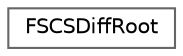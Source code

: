 digraph "Graphical Class Hierarchy"
{
 // INTERACTIVE_SVG=YES
 // LATEX_PDF_SIZE
  bgcolor="transparent";
  edge [fontname=Helvetica,fontsize=10,labelfontname=Helvetica,labelfontsize=10];
  node [fontname=Helvetica,fontsize=10,shape=box,height=0.2,width=0.4];
  rankdir="LR";
  Node0 [id="Node000000",label="FSCSDiffRoot",height=0.2,width=0.4,color="grey40", fillcolor="white", style="filled",URL="$df/daa/structFSCSDiffRoot.html",tooltip=" "];
}
